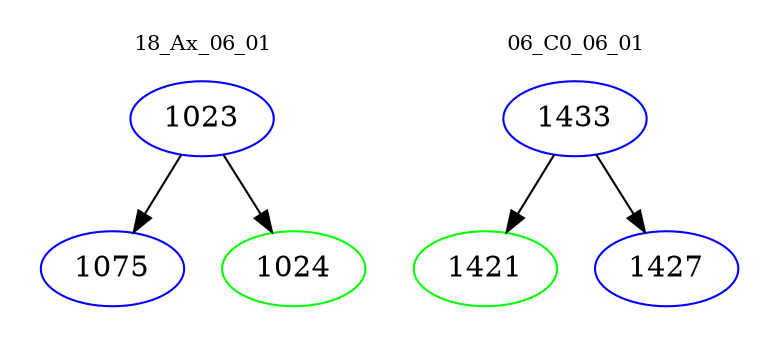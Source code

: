 digraph{
subgraph cluster_0 {
color = white
label = "18_Ax_06_01";
fontsize=10;
T0_1023 [label="1023", color="blue"]
T0_1023 -> T0_1075 [color="black"]
T0_1075 [label="1075", color="blue"]
T0_1023 -> T0_1024 [color="black"]
T0_1024 [label="1024", color="green"]
}
subgraph cluster_1 {
color = white
label = "06_C0_06_01";
fontsize=10;
T1_1433 [label="1433", color="blue"]
T1_1433 -> T1_1421 [color="black"]
T1_1421 [label="1421", color="green"]
T1_1433 -> T1_1427 [color="black"]
T1_1427 [label="1427", color="blue"]
}
}
